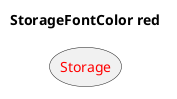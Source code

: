 @startuml
'!include ../../../plantuml-styles/plantuml-ae-skinparam-ex.iuml

skinparam StorageFontColor red

title StorageFontColor red

storage Storage 
@enduml